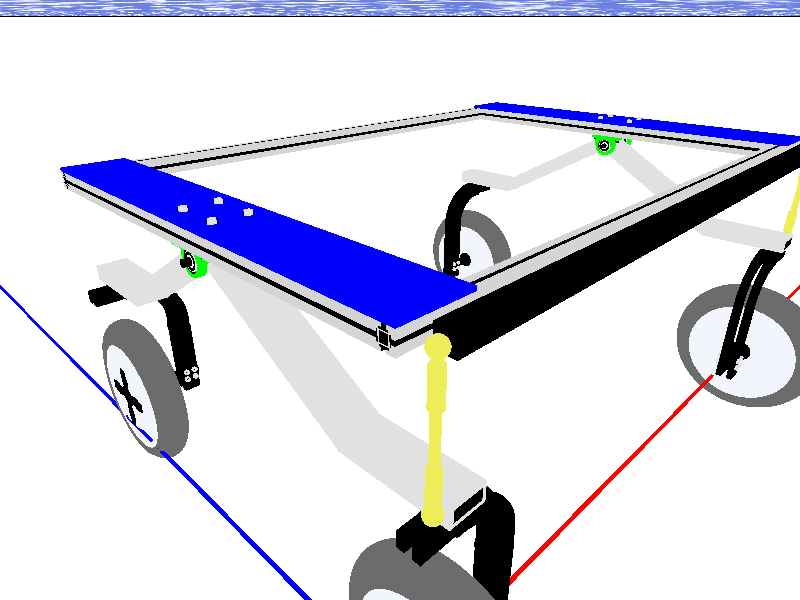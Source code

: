 #include "colors.inc"
#include "textures.inc"
#include "shapes.inc"
#include "metals.inc"
// //Camera lado cima
camera{
    location <-60, 140, -60>
    look_at <0, 100, 0>
}

// camera{
//     location <0, 90, -40>
//     look_at <0, 90, 0>
// }

// camera{
//     location <200, 170, 0>
//     look_at <200, 100, 0>
// }


light_source{ <-150, 300, 150> White }
// light_source{ <-100, 100, -100> White }
plane{ y, -50
    pigment{ White }
}
plane{<0,1,0>,1 hollow
  texture{
    pigment{ bozo turbulence 0.92
      color_map {
      [0.00 rgb <0.2, 0.3, 1>*0.5]
      [0.50 rgb <0.2, 0.3, 1>*0.8]
      [0.70 rgb <1,1,1>]
      [0.85 rgb <0.25,0.25,0.25>]
      [1.0 rgb <0.5,0.5,0.5>]}
      scale<1,1,1.5>*2.5
      translate<1.0,0,-1>
      }// end of pigment
    finish {ambient 1 diffuse 0}
  }// end of texture
  scale 10000
}// end of plane


box { <0, 0, 0>,  <1000, 1, 1> pigment{Red} }// X
// box { <0, 0, 0>,  <1, 1000, 1> pigment{Green}  }// Y
box { <0, 0, 0>,  <1, 1, 1000> pigment{Blue}}// Z

#declare Green_Metal = texture {pigment{color rgb <0, 1, 0>} finish { ambient 0.35 brilliance 2 diffuse 0.3 metallic specular 0.80 roughness 1/20 reflection 0.1}}

#declare pneu = union{
  // Borracha do pneu
  difference{
    union {
      torus {
        22, 5 // major radius, minor radius
         texture{ pigment{ color rgb<1,1,1>*0.15}
           normal { bumps .5 scale .005}
           finish { diffuse .9 phong .2}}
        rotate z*90
        translate <5, 16, 0> // <x, y, z> 
      }
      cylinder {
        <0,15,0>,<10,15,0>,23 
         texture{ pigment{ color rgb<1,1,1>*0.15}
           normal { bumps .5 scale .005}
           finish { diffuse .9 phong .2}
           }
      }
    }
    cylinder {<-3,15,0>,<13,15,0>,20 texture {Silver_Metal}}
  }
  // Parte metalica no centro
  difference{
    union {
      difference{
        cylinder {<0,15,0>,<10,15,0>,20 texture {Silver_Metal}}
        cylinder {<-1,15,0>,<1,15,0>,18 texture {Silver_Metal}}
      }
      cone{<2,15,0>, 15, <-1,15,0>, 12 texture {Silver_Metal}}
    }
    difference{
      union{
          cylinder {<-40,16,0>,<50,16,0>, 4 texture {pigment{Black}}}
          cone{<-2,19,0>, 2, <-2,23,0>, 3 texture {pigment{Black}}}
          cone{<-2,23,0>, 3, <-2,27,0>, 2 texture {pigment{Black}}}
          cone{<-2,13,0>, 2, <-2,8,0>, 3 texture {pigment{Black}}}
          cone{<-2,8,0>, 3, <-2,3,0>, 2 texture {pigment{Black}}}
          cone{<0,16,3>, 2, <0,16,8>, 3 texture {pigment{Black}}}
          cone{<0,16,8>, 3, <0,16,12>, 2 texture {pigment{Black}}}
          cone{<0,16,-3>, 2, <0,16,-8>, 3 texture {pigment{Black}}}
          cone{<0,16,-8>, 3, <0,16,-12>, 2 texture {pigment{Black}}}
      }
      union{
          cylinder {<1,15,0>,<8,15,0>, 30 texture {pigment{Black}}}
          cylinder {<-3,15,0>,<-8,15,0>, 30 texture {pigment{Black}}}
      }
    }
  }  
}

#declare parte_suporte = union{
  difference{
    difference {
      difference {
        difference {
          difference {
            union {
              torus {16, 3 texture{ pigment{ Black}} rotate z*90 translate <1, 30, 19>}
              box {<-1, 0, 0>, <5, 27, 6> pigment{Black}}
              box {<-1, 44, 15>, <5, 48, 30> pigment{Black}} 
            }
            box {<-3, 0, 6>, <9, 26, 40> pigment{Black}}
          }
          box {<-3, 15, 20>, <8, 44, 40> pigment{Black}}
        }
        box {<-3, 30, 30>, <8, 50, 35> pigment{Black}}
      }
      box {<-4, -1, -1>, <0, 70, 70> pigment{Black}}
    }
    box {<2, -1, -1>, <8, 70, 70> pigment{Black}}
  }
}

#declare suporte = union {
  object{ parte_suporte translate <0, 0, 0> }
  object{ parte_suporte translate <4, 0, 0> }
}

#declare parafuso_pneu = difference {
  cylinder {<0, 0, 0>, <0, 0, 2>, 1 texture {pigment {Gray}}}
  cylinder {<0, 0, -1>, <0, 0, 3>, 0.5 texture {pigment {Gray}}}
}

#declare roda_suporte = union {
  object{ suporte translate <-3, 10, -25> rotate <0, -90, 0> }
  object{ pneu translate <0, 0, 0> }
  cylinder {<9, 16, 0>, <26, 16, 0>, 2 texture {Metal}}
  object{ parafuso_pneu translate <20.3, 15, -4> }
  object{ parafuso_pneu translate <23.5, 15, -4> }
  object{ parafuso_pneu translate <20.3, 18, -4> }
  object{ parafuso_pneu translate <23.5, 18, -4> }

  object{ parafuso_pneu translate <20.3, 15, 2> }
  object{ parafuso_pneu translate <23.5, 15, 2> }
  object{ parafuso_pneu translate <20.3, 18, 2> }
  object{ parafuso_pneu translate <23.5, 18, 2> }
}

#declare apoio_motores = union {
  difference {
    box {<0, 0, 0>, <10, 5, 30> pigment{Gray}}
    box {<1, 1, -10>, <9, 4, 40> texture{Metal}}
  }
  difference {
    box {<0, 0, 35>,<10, 5, 90> pigment{Gray} }
    box {<1, 1, 20>,<9, 4, 100> texture{Metal} }
    rotate <-30, 0, 0> translate <0, -17, 0>
  }
}

#declare eixo_apoio_motor = union {
  box {<-1, 3, 1.5>,<3, 4, 6> pigment{Green} }
  box {<-1, 3, -1.5>,<3, 4, -6> pigment{Green} }

  box {<0, 0, 3>,<3, 3, 4> texture{Green_Metal} }
  box {<0, 0, -3>,<3, 3, -4> texture{Green_Metal} }
  difference{
    difference{
      cylinder {<1, 0, 0>, <2, 0, 0>, 3 texture{Green_Metal}}
      cylinder {<0, 0, 0>, <3, 0, 0>, 2.5}
    }
    box {<-2, -1.5, -3>,<5, 1.5, 5> pigment{Black} }
  }
  
  difference{
    cylinder {<0, 0, 0>, <2, 0, 0>, 4 texture{Green_Metal}}
    cylinder {<-1, 0, 0>, <3, 0, 0>, 3}
  }
  difference{
    cylinder {<0, 0, 0>, <2, 0, 0>, 2.5 texture{Silver_Metal}}
    cylinder {<-1, 0, 0>, <3, 0, 0>, 2.3}
  }
  difference{
    cylinder {<0, 0, 0>, <2, 0, 0>, 1.5 texture{Silver_Metal}}
    cylinder {<-1, 0, 0>, <3, 0, 0>, 1}
  }
  difference{
    cylinder {<0, 0, 0>, <2, 0, 0>, 2.3 pigment{Black}}
    cylinder {<-1, 0, 0>, <3, 0, 0>, 1.5}
  }
  cylinder {<-2, 0, 0>, <3, 0, 0>, 1 texture{Metal}}
}

#declare eixo_apoio_motor_parafuso = union{
  object{ eixo_apoio_motor translate <0, 0, 0> }
  cylinder {<1, 2, 5>, <1, 3, 5>, 0.8}
  cylinder {<1, 2, -5>, <1, 3, -5>, 0.8}
}

#declare apoio_motor_completo = union {
  difference{
    object{ apoio_motores translate <-10, 0, -80> rotate <0,180,0>}
    object{ eixo_apoio_motor_parafuso translate <-3, 30, 0> }
  }
  difference{
    object{ apoio_motores translate <0, 0, -75> }
    object{ eixo_apoio_motor_parafuso translate <-3, 30, 0> }
  }
  object{ eixo_apoio_motor_parafuso translate <-4, 30, 0> }
  object{ eixo_apoio_motor_parafuso translate <11, 30, 0> }
  
}

#declare motor_dupla = union {
  object{ apoio_motor_completo translate <0, 60, 70> }
  object{ roda_suporte translate <0, 0, 0> }
  object{ roda_suporte translate <0, 0, 145> }

}

#declare diff_barra_aluminio_menor = union{
  box {<2, 4, -6>, <3, 6, 166> }
  box {<1.4, 3.8, -6>, <3.6, 4.2, 166>}
}

#declare barra_aluminio_menor = union {
  difference{
    difference{
      difference{
        difference{
          difference {
            box {<0, 0, 0>, <5, 5, 130> texture{Chrome_Metal}}
            box {<1.5, 1.5, -6>, <3.5, 3.5, 160> }
          }
          object{ diff_barra_aluminio_menor translate <0, 0, 0> }
        }
        object{ diff_barra_aluminio_menor translate <0, -5, 5> rotate <0,0,90>}
      }
      object{ diff_barra_aluminio_menor translate <-5, 0, 5> rotate <0,0,-90>}
    }
    object{ diff_barra_aluminio_menor translate <-5, -5, 5> rotate <0,0,180>}
  }
}

#declare diff_barra_aluminio_maior = union{
  box {<2, 4, -6>, <3, 6, 220> }
  box {<1.4, 3.8, -6>, <3.6, 4.2, 220>}
}

#declare barra_aluminio_maior = union {
  difference{
    difference{
      difference{
        difference{
          difference {
            box {<0, 0, 0>, <5, 5, 212> texture{Chrome_Metal}}
            box {<1.5, 1.5, -6>, <3.5, 3.5, 215> }
          }
          object{ diff_barra_aluminio_maior translate <0, 0, 0> }
        }
        object{ diff_barra_aluminio_maior translate <0, -5, 5> rotate <0,0,90>}
      }
      object{ diff_barra_aluminio_maior translate <-5, 0, 5> rotate <0,0,-90>}
    }
    object{ diff_barra_aluminio_maior translate <-5, -5, 5> rotate <0,0,180>}
  }
}

#declare suporte_barra_direcao = union {
  cylinder {<0, 0, 0>, <0, 33, 0>, 1 texture { Gold_Metal}}
  cylinder {<0, 2, 0>, <0, 10, 0>, 1.5 texture { Gold_Metal}}
  cylinder {<0, 22, 0>, <0, 30, 0>, 1.5 texture { Gold_Metal}}
  sphere {<0, 0, 0>, 2 texture { Gold_Metal}}
  sphere {<0, 33, 0>, 2 texture { Gold_Metal}}
}

#declare tampa_azul = union {
  difference {
    box { <0, 0, 0>, <19, 1, 140> pigment{Blue}}
    union {
      cylinder {<5, -1, 61>, <5, 2, 61>, 1.4 }
      cylinder {<14, -1, 61>, <14, 2, 61>, 1.4 }
      cylinder {<5, -1, 74>, <5, 2, 74>, 1.4 }
      cylinder {<14, -1, 74>, <14, 2, 74>, 1.4 }
      
    }
  }
  object{ parafuso_pneu translate <5, 61, -2> rotate <90, 0, 0> }
  object{ parafuso_pneu translate <14, 61, -2> rotate <90, 0, 0> }
  object{ parafuso_pneu translate <5, 74, -2> rotate <90, 0, 0> }
  object{ parafuso_pneu translate <14, 74, -2> rotate <90, 0, 0> }
}

#declare barra_com_apoio_completo = union {
  object{ barra_aluminio_menor translate <8, 94, 0> }
  object{ barra_aluminio_menor translate <-6, 94, 0> }
  object{ motor_dupla translate <0, 0, -7> }
  object{ suporte_barra_direcao translate <-1.5, 63, -9.4>}
  object{ tampa_azul translate <-6, 99, -5>}
}

#declare barra_ferro_direcao = union {
  box { <0, 0, 0>, <200, 5, 5> }
}

object{ barra_ferro_direcao translate <0, 94, -12>}
object{ barra_aluminio_maior translate <-135, 94, -6> rotate <0,90,0>}
object{ barra_aluminio_maior translate <0, 94, -6> rotate <0,90,0>}
object{ barra_com_apoio_completo translate <0, 0, 0> }
object{ barra_com_apoio_completo translate <-200, 0, 0> scale<-1,1,1> }


